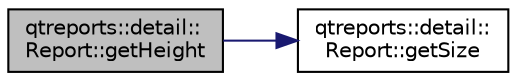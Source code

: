 digraph "qtreports::detail::Report::getHeight"
{
 // INTERACTIVE_SVG=YES
  bgcolor="transparent";
  edge [fontname="Helvetica",fontsize="10",labelfontname="Helvetica",labelfontsize="10"];
  node [fontname="Helvetica",fontsize="10",shape=record];
  rankdir="LR";
  Node1 [label="qtreports::detail::\lReport::getHeight",height=0.2,width=0.4,color="black", fillcolor="grey75", style="filled", fontcolor="black"];
  Node1 -> Node2 [color="midnightblue",fontsize="10",style="solid",fontname="Helvetica"];
  Node2 [label="qtreports::detail::\lReport::getSize",height=0.2,width=0.4,color="black",URL="$classqtreports_1_1detail_1_1_report.html#ad6d9cd7ef861c34b1982b7bec95873ed",tooltip="Возвращает размер отчета "];
}
